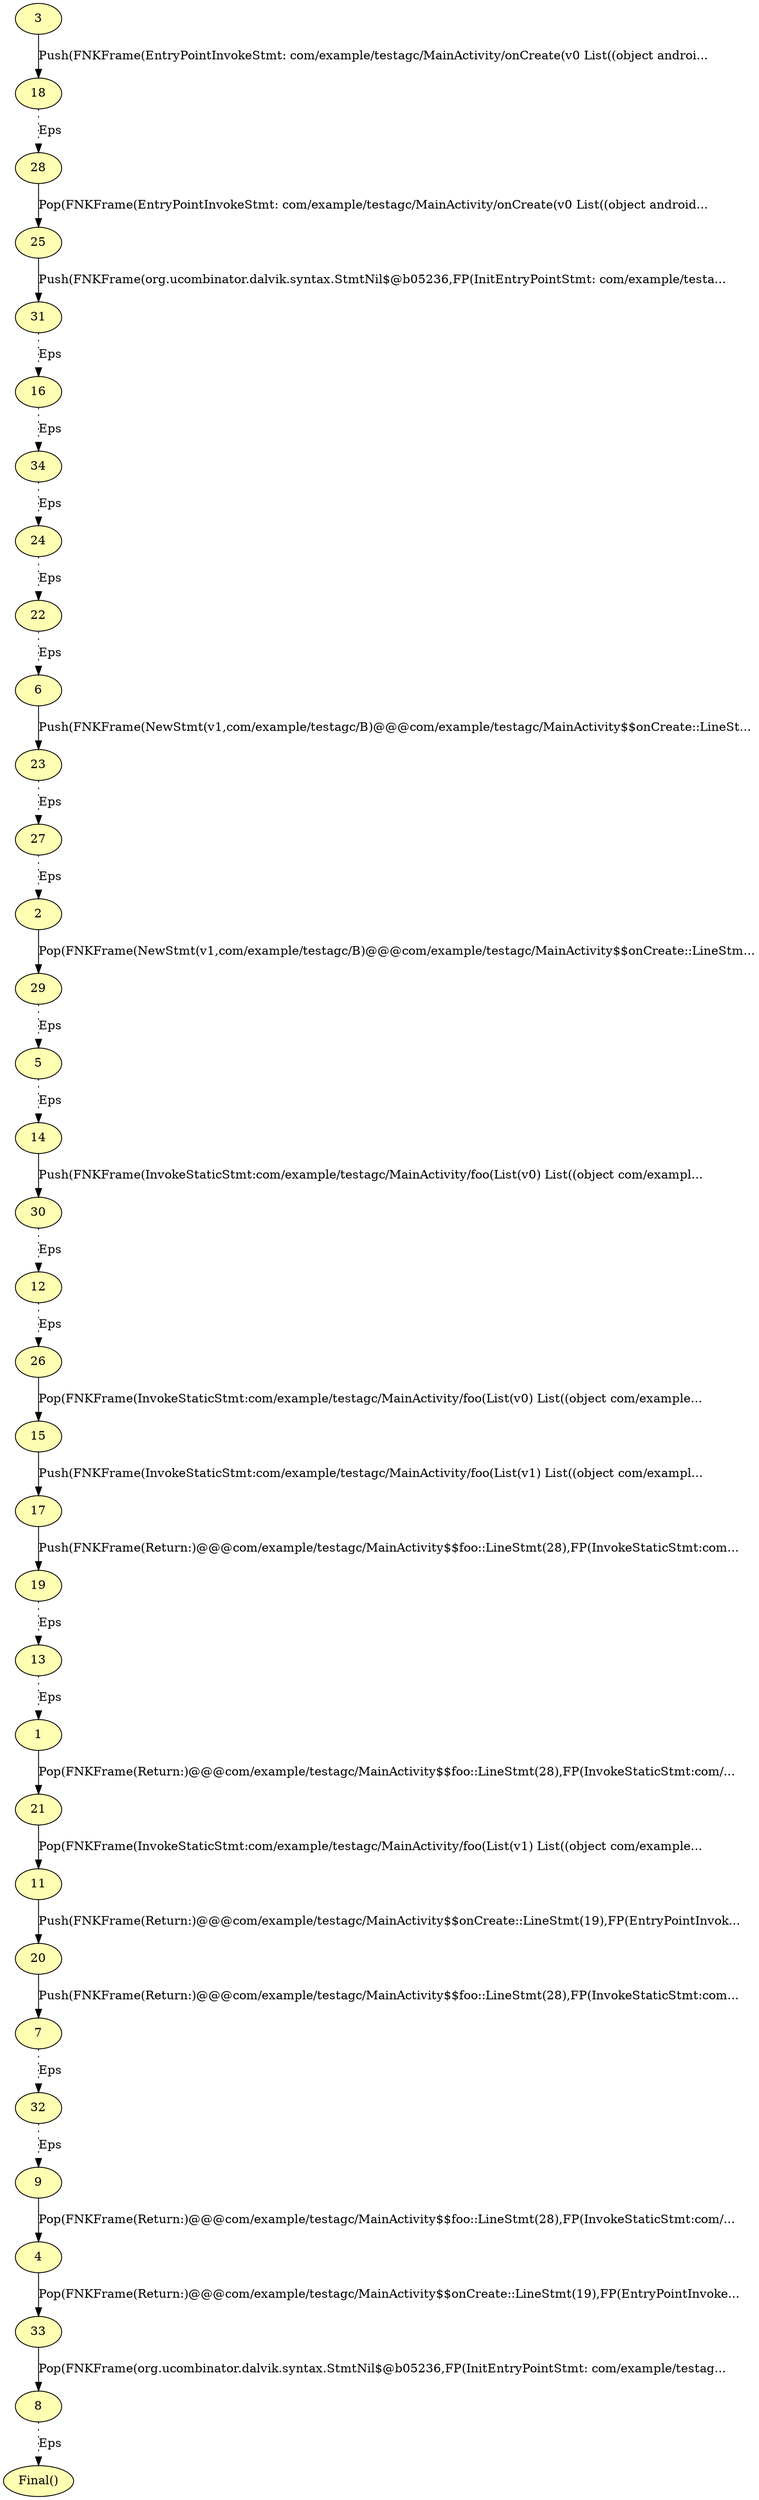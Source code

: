 digraph BST {
 
 "33" [style=filled, fillcolor=2, colorscheme=set312, URL="33.html"];
"8" [style=filled, fillcolor=2, colorscheme=set312, URL="8.html"];
"33" -> "8" [  label="Pop(FNKFrame(org.ucombinator.dalvik.syntax.StmtNil$@b05236,FP(InitEntryPointStmt: com/example/testag..."];
"25" [style=filled, fillcolor=2, colorscheme=set312, URL="25.html"];
"31" [style=filled, fillcolor=2, colorscheme=set312, URL="31.html"];
"25" -> "31" [  label="Push(FNKFrame(org.ucombinator.dalvik.syntax.StmtNil$@b05236,FP(InitEntryPointStmt: com/example/testa..."];
"18" [style=filled, fillcolor=2, colorscheme=set312, URL="18.html"];
"28" [style=filled, fillcolor=2, colorscheme=set312, URL="28.html"];
"18" -> "28" [style=dotted,  label="Eps"];
"6" [style=filled, fillcolor=2, colorscheme=set312, URL="6.html"];
"23" [style=filled, fillcolor=2, colorscheme=set312, URL="23.html"];
"6" -> "23" [  label="Push(FNKFrame(NewStmt(v1,com/example/testagc/B)@@@com/example/testagc/MainActivity$$onCreate::LineSt..."];
"8" [style=filled, fillcolor=2, colorscheme=set312, URL="8.html"];
"Final()" [style=filled, fillcolor=2, colorscheme=set312, URL="10.html"];
"8" -> "Final()" [style=dotted,  label="Eps"];
"5" [style=filled, fillcolor=2, colorscheme=set312, URL="5.html"];
"14" [style=filled, fillcolor=2, colorscheme=set312, URL="14.html"];
"5" -> "14" [style=dotted,  label="Eps"];
"12" [style=filled, fillcolor=2, colorscheme=set312, URL="12.html"];
"26" [style=filled, fillcolor=2, colorscheme=set312, URL="26.html"];
"12" -> "26" [style=dotted,  label="Eps"];
"23" [style=filled, fillcolor=2, colorscheme=set312, URL="23.html"];
"27" [style=filled, fillcolor=2, colorscheme=set312, URL="27.html"];
"23" -> "27" [style=dotted,  label="Eps"];
"7" [style=filled, fillcolor=2, colorscheme=set312, URL="7.html"];
"32" [style=filled, fillcolor=2, colorscheme=set312, URL="32.html"];
"7" -> "32" [style=dotted,  label="Eps"];
"1" [style=filled, fillcolor=2, colorscheme=set312, URL="1.html"];
"21" [style=filled, fillcolor=2, colorscheme=set312, URL="21.html"];
"1" -> "21" [  label="Pop(FNKFrame(Return:)@@@com/example/testagc/MainActivity$$foo::LineStmt(28),FP(InvokeStaticStmt:com/..."];
"29" [style=filled, fillcolor=2, colorscheme=set312, URL="29.html"];
"5" [style=filled, fillcolor=2, colorscheme=set312, URL="5.html"];
"29" -> "5" [style=dotted,  label="Eps"];
"3" [style=filled, fillcolor=2, colorscheme=set312, URL="3.html"];
"18" [style=filled, fillcolor=2, colorscheme=set312, URL="18.html"];
"3" -> "18" [  label="Push(FNKFrame(EntryPointInvokeStmt: com/example/testagc/MainActivity/onCreate(v0 List((object androi..."];
"34" [style=filled, fillcolor=2, colorscheme=set312, URL="34.html"];
"24" [style=filled, fillcolor=2, colorscheme=set312, URL="24.html"];
"34" -> "24" [style=dotted,  label="Eps"];
"14" [style=filled, fillcolor=2, colorscheme=set312, URL="14.html"];
"30" [style=filled, fillcolor=2, colorscheme=set312, URL="30.html"];
"14" -> "30" [  label="Push(FNKFrame(InvokeStaticStmt:com/example/testagc/MainActivity/foo(List(v0) List((object com/exampl..."];
"16" [style=filled, fillcolor=2, colorscheme=set312, URL="16.html"];
"34" [style=filled, fillcolor=2, colorscheme=set312, URL="34.html"];
"16" -> "34" [style=dotted,  label="Eps"];
"17" [style=filled, fillcolor=2, colorscheme=set312, URL="17.html"];
"19" [style=filled, fillcolor=2, colorscheme=set312, URL="19.html"];
"17" -> "19" [  label="Push(FNKFrame(Return:)@@@com/example/testagc/MainActivity$$foo::LineStmt(28),FP(InvokeStaticStmt:com..."];
"2" [style=filled, fillcolor=2, colorscheme=set312, URL="2.html"];
"29" [style=filled, fillcolor=2, colorscheme=set312, URL="29.html"];
"2" -> "29" [  label="Pop(FNKFrame(NewStmt(v1,com/example/testagc/B)@@@com/example/testagc/MainActivity$$onCreate::LineStm..."];
"26" [style=filled, fillcolor=2, colorscheme=set312, URL="26.html"];
"15" [style=filled, fillcolor=2, colorscheme=set312, URL="15.html"];
"26" -> "15" [  label="Pop(FNKFrame(InvokeStaticStmt:com/example/testagc/MainActivity/foo(List(v0) List((object com/example..."];
"28" [style=filled, fillcolor=2, colorscheme=set312, URL="28.html"];
"25" [style=filled, fillcolor=2, colorscheme=set312, URL="25.html"];
"28" -> "25" [  label="Pop(FNKFrame(EntryPointInvokeStmt: com/example/testagc/MainActivity/onCreate(v0 List((object android..."];
"4" [style=filled, fillcolor=2, colorscheme=set312, URL="4.html"];
"33" [style=filled, fillcolor=2, colorscheme=set312, URL="33.html"];
"4" -> "33" [  label="Pop(FNKFrame(Return:)@@@com/example/testagc/MainActivity$$onCreate::LineStmt(19),FP(EntryPointInvoke..."];
"21" [style=filled, fillcolor=2, colorscheme=set312, URL="21.html"];
"11" [style=filled, fillcolor=2, colorscheme=set312, URL="11.html"];
"21" -> "11" [  label="Pop(FNKFrame(InvokeStaticStmt:com/example/testagc/MainActivity/foo(List(v1) List((object com/example..."];
"32" [style=filled, fillcolor=2, colorscheme=set312, URL="32.html"];
"9" [style=filled, fillcolor=2, colorscheme=set312, URL="9.html"];
"32" -> "9" [style=dotted,  label="Eps"];
"19" [style=filled, fillcolor=2, colorscheme=set312, URL="19.html"];
"13" [style=filled, fillcolor=2, colorscheme=set312, URL="13.html"];
"19" -> "13" [style=dotted,  label="Eps"];
"9" [style=filled, fillcolor=2, colorscheme=set312, URL="9.html"];
"4" [style=filled, fillcolor=2, colorscheme=set312, URL="4.html"];
"9" -> "4" [  label="Pop(FNKFrame(Return:)@@@com/example/testagc/MainActivity$$foo::LineStmt(28),FP(InvokeStaticStmt:com/..."];
"22" [style=filled, fillcolor=2, colorscheme=set312, URL="22.html"];
"6" [style=filled, fillcolor=2, colorscheme=set312, URL="6.html"];
"22" -> "6" [style=dotted,  label="Eps"];
"27" [style=filled, fillcolor=2, colorscheme=set312, URL="27.html"];
"2" [style=filled, fillcolor=2, colorscheme=set312, URL="2.html"];
"27" -> "2" [style=dotted,  label="Eps"];
"24" [style=filled, fillcolor=2, colorscheme=set312, URL="24.html"];
"22" [style=filled, fillcolor=2, colorscheme=set312, URL="22.html"];
"24" -> "22" [style=dotted,  label="Eps"];
"20" [style=filled, fillcolor=2, colorscheme=set312, URL="20.html"];
"7" [style=filled, fillcolor=2, colorscheme=set312, URL="7.html"];
"20" -> "7" [  label="Push(FNKFrame(Return:)@@@com/example/testagc/MainActivity$$foo::LineStmt(28),FP(InvokeStaticStmt:com..."];
"15" [style=filled, fillcolor=2, colorscheme=set312, URL="15.html"];
"17" [style=filled, fillcolor=2, colorscheme=set312, URL="17.html"];
"15" -> "17" [  label="Push(FNKFrame(InvokeStaticStmt:com/example/testagc/MainActivity/foo(List(v1) List((object com/exampl..."];
"11" [style=filled, fillcolor=2, colorscheme=set312, URL="11.html"];
"20" [style=filled, fillcolor=2, colorscheme=set312, URL="20.html"];
"11" -> "20" [  label="Push(FNKFrame(Return:)@@@com/example/testagc/MainActivity$$onCreate::LineStmt(19),FP(EntryPointInvok..."];
"31" [style=filled, fillcolor=2, colorscheme=set312, URL="31.html"];
"16" [style=filled, fillcolor=2, colorscheme=set312, URL="16.html"];
"31" -> "16" [style=dotted,  label="Eps"];
"13" [style=filled, fillcolor=2, colorscheme=set312, URL="13.html"];
"1" [style=filled, fillcolor=2, colorscheme=set312, URL="1.html"];
"13" -> "1" [style=dotted,  label="Eps"];
"30" [style=filled, fillcolor=2, colorscheme=set312, URL="30.html"];
"12" [style=filled, fillcolor=2, colorscheme=set312, URL="12.html"];
"30" -> "12" [style=dotted,  label="Eps"];
}
